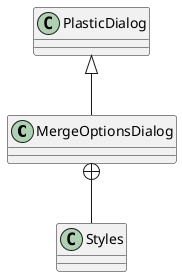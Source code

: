 @startuml
class MergeOptionsDialog {
}
class Styles {
}
PlasticDialog <|-- MergeOptionsDialog
MergeOptionsDialog +-- Styles
@enduml
